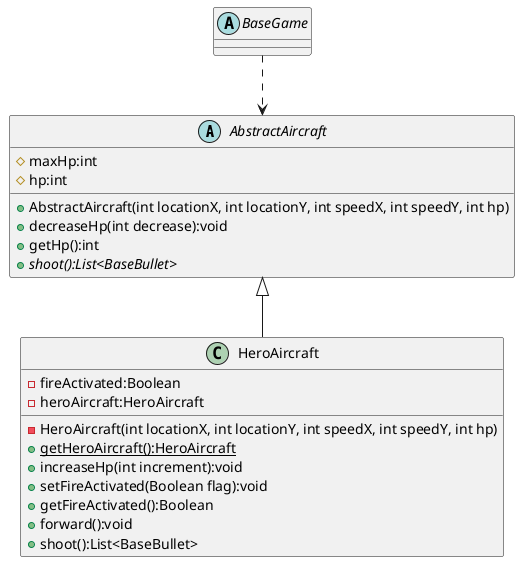 @startuml

AbstractAircraft <|-- HeroAircraft
BaseGame ..> AbstractAircraft

abstract class BaseGame{}

abstract class AbstractAircraft
{
	# maxHp:int
    # hp:int
    + AbstractAircraft(int locationX, int locationY, int speedX, int speedY, int hp)
    + decreaseHp(int decrease):void
    + getHp():int
    + {abstract} shoot():List<BaseBullet>
}

class HeroAircraft {
    - fireActivated:Boolean
    - heroAircraft:HeroAircraft
    - HeroAircraft(int locationX, int locationY, int speedX, int speedY, int hp)
    + {static}getHeroAircraft():HeroAircraft
    + increaseHp(int increment):void
    + setFireActivated(Boolean flag):void
    + getFireActivated():Boolean
    + forward():void
    + shoot():List<BaseBullet>
}

@enduml
